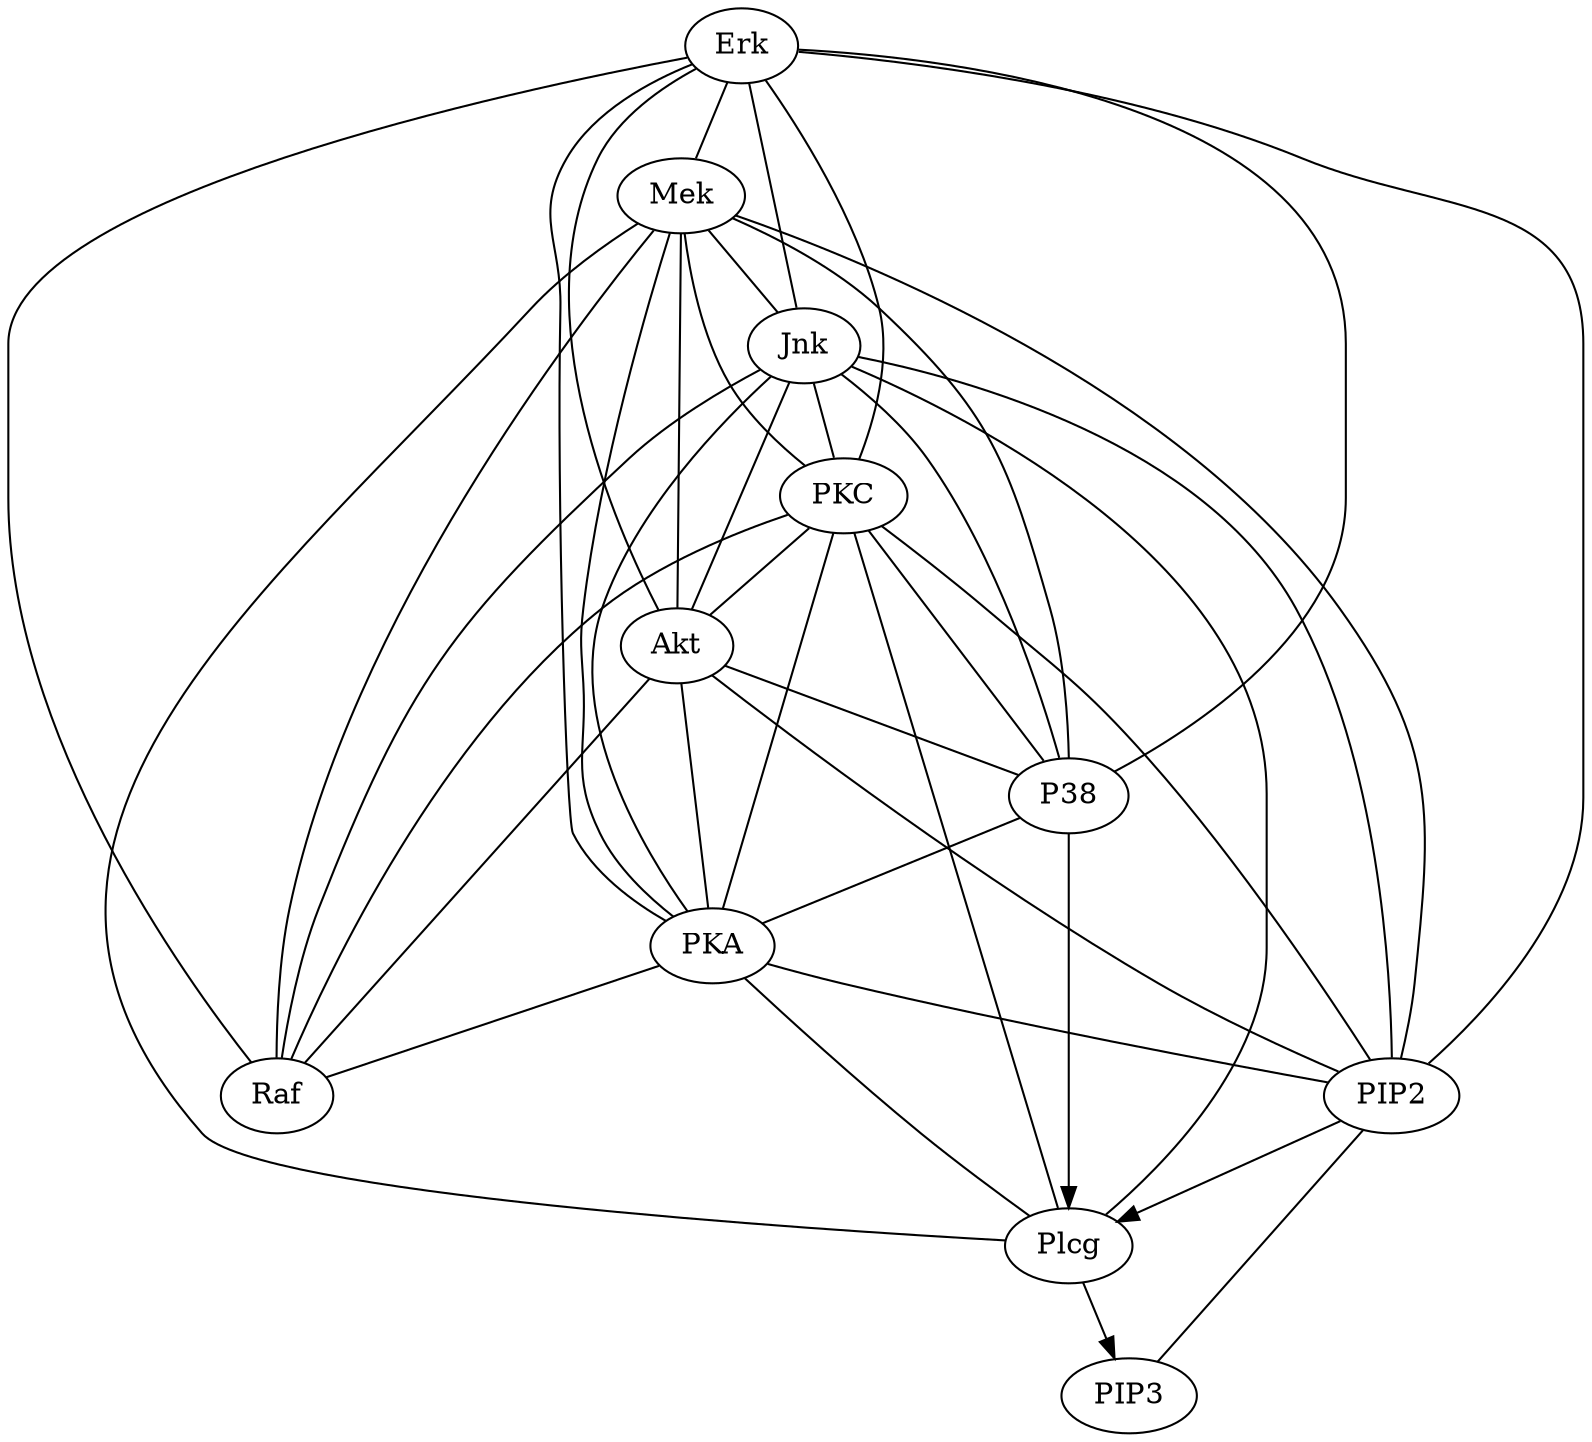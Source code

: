 digraph G {
    "PIP2" -> "Plcg";
    "P38" -> "Plcg";
    "Plcg" -> "PIP3";
    "Mek" -> "Akt" [dir = none];
    "PKA" -> "Raf" [dir = none];
    "PKC" -> "PIP2" [dir = none];
    "Akt" -> "P38" [dir = none];
    "PIP2" -> "PIP3" [dir = none];
    "Erk" -> "PIP2" [dir = none];
    "Mek" -> "Plcg" [dir = none];
    "Erk" -> "PKA" [dir = none];
    "Erk" -> "P38" [dir = none];
    "Jnk" -> "Raf" [dir = none];
    "Erk" -> "Raf" [dir = none];
    "Akt" -> "PIP2" [dir = none];
    "Mek" -> "P38" [dir = none];
    "Akt" -> "PKA" [dir = none];
    "Erk" -> "Jnk" [dir = none];
    "Mek" -> "PIP2" [dir = none];
    "Mek" -> "PKA" [dir = none];
    "Jnk" -> "Plcg" [dir = none];
    "Mek" -> "Raf" [dir = none];
    "Erk" -> "Akt" [dir = none];
    "Mek" -> "Jnk" [dir = none];
    "PKC" -> "PKA" [dir = none];
    "Akt" -> "Raf" [dir = none];
    "Erk" -> "Mek" [dir = none];
    "Jnk" -> "PKA" [dir = none];
    "PKA" -> "Plcg" [dir = none];
    "PKC" -> "Raf" [dir = none];
    "P38" -> "PKA" [dir = none];
    "PKC" -> "Akt" [dir = none];
    "PKA" -> "PIP2" [dir = none];
    "PKC" -> "P38" [dir = none];
    "Jnk" -> "P38" [dir = none];
    "Erk" -> "PKC" [dir = none];
    "Jnk" -> "PIP2" [dir = none];
    "Mek" -> "PKC" [dir = none];
    "Jnk" -> "Akt" [dir = none];
    "PKC" -> "Plcg" [dir = none];
    "Jnk" -> "PKC" [dir = none];
}
